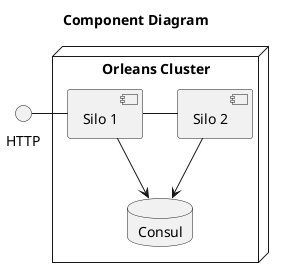 @startuml
title Component Diagram
interface HTTP

node "Orleans Cluster" {
  HTTP - [Silo 1]
  [Silo 1] - [Silo 2]
  [Silo 1] --> Consul
  [Silo 2] --> Consul
}

database "Consul" {
}
@enduml